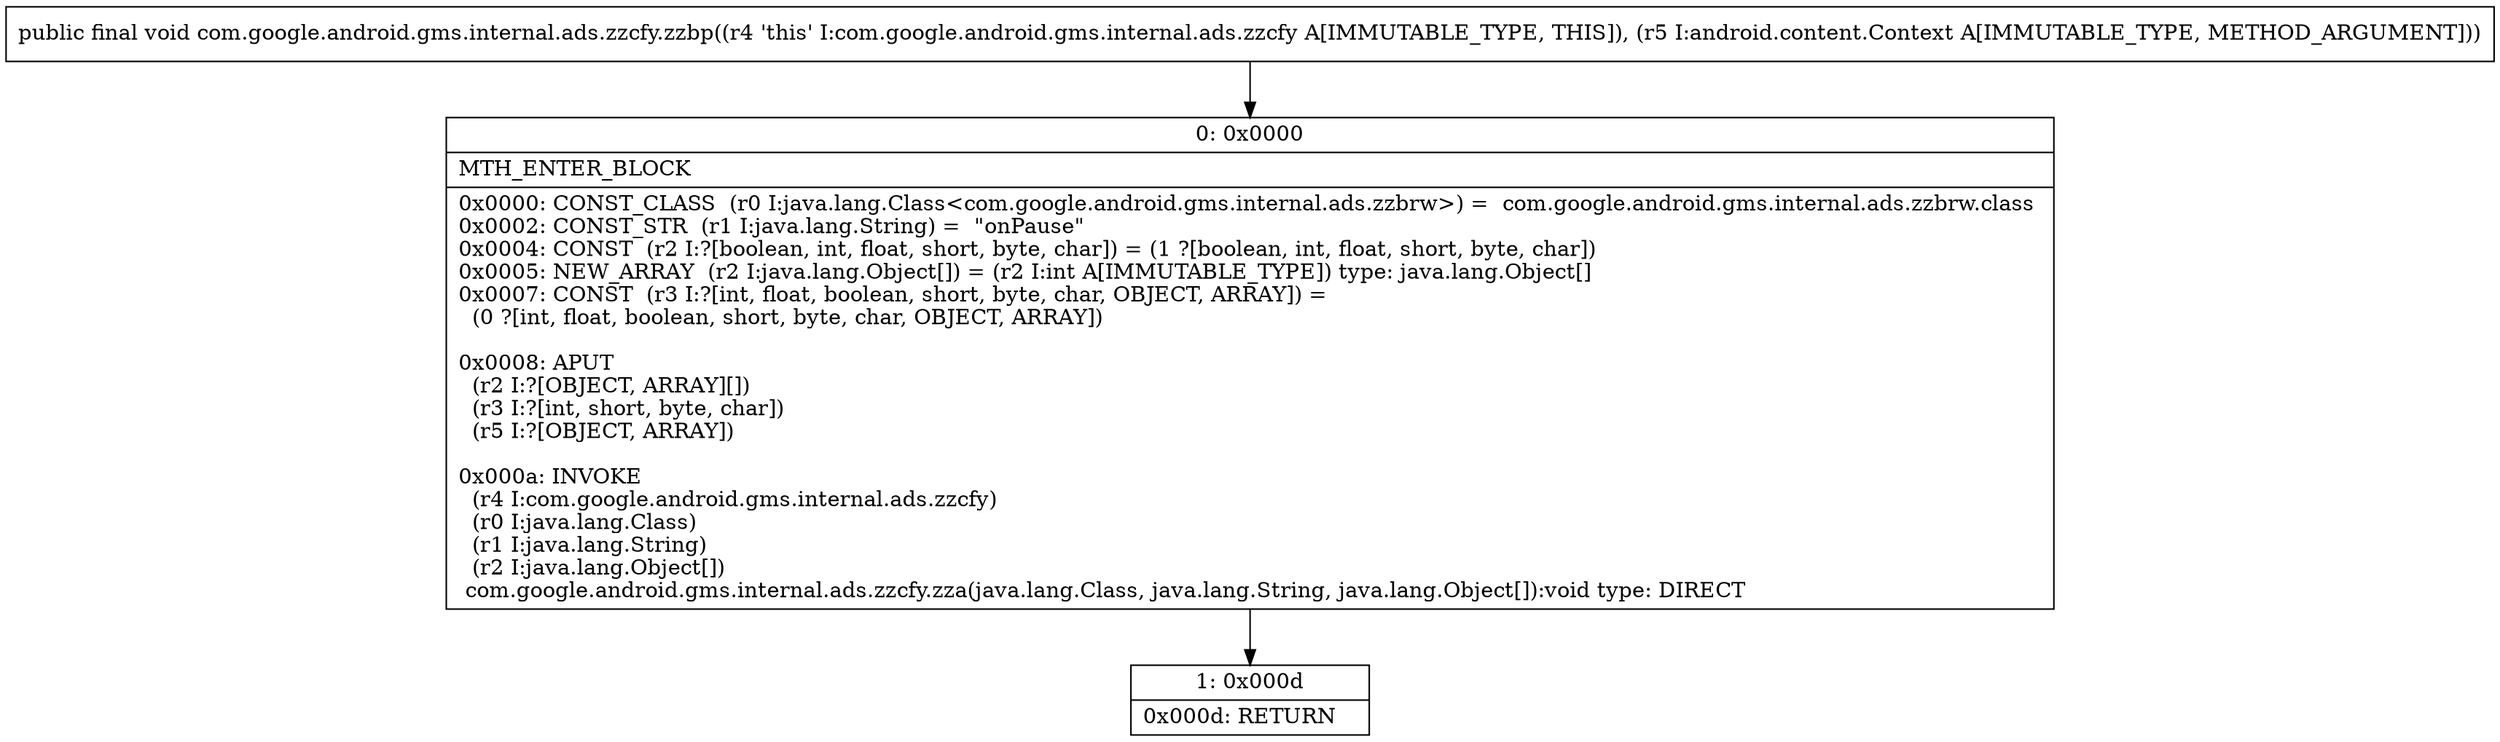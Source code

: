 digraph "CFG forcom.google.android.gms.internal.ads.zzcfy.zzbp(Landroid\/content\/Context;)V" {
Node_0 [shape=record,label="{0\:\ 0x0000|MTH_ENTER_BLOCK\l|0x0000: CONST_CLASS  (r0 I:java.lang.Class\<com.google.android.gms.internal.ads.zzbrw\>) =  com.google.android.gms.internal.ads.zzbrw.class \l0x0002: CONST_STR  (r1 I:java.lang.String) =  \"onPause\" \l0x0004: CONST  (r2 I:?[boolean, int, float, short, byte, char]) = (1 ?[boolean, int, float, short, byte, char]) \l0x0005: NEW_ARRAY  (r2 I:java.lang.Object[]) = (r2 I:int A[IMMUTABLE_TYPE]) type: java.lang.Object[] \l0x0007: CONST  (r3 I:?[int, float, boolean, short, byte, char, OBJECT, ARRAY]) = \l  (0 ?[int, float, boolean, short, byte, char, OBJECT, ARRAY])\l \l0x0008: APUT  \l  (r2 I:?[OBJECT, ARRAY][])\l  (r3 I:?[int, short, byte, char])\l  (r5 I:?[OBJECT, ARRAY])\l \l0x000a: INVOKE  \l  (r4 I:com.google.android.gms.internal.ads.zzcfy)\l  (r0 I:java.lang.Class)\l  (r1 I:java.lang.String)\l  (r2 I:java.lang.Object[])\l com.google.android.gms.internal.ads.zzcfy.zza(java.lang.Class, java.lang.String, java.lang.Object[]):void type: DIRECT \l}"];
Node_1 [shape=record,label="{1\:\ 0x000d|0x000d: RETURN   \l}"];
MethodNode[shape=record,label="{public final void com.google.android.gms.internal.ads.zzcfy.zzbp((r4 'this' I:com.google.android.gms.internal.ads.zzcfy A[IMMUTABLE_TYPE, THIS]), (r5 I:android.content.Context A[IMMUTABLE_TYPE, METHOD_ARGUMENT])) }"];
MethodNode -> Node_0;
Node_0 -> Node_1;
}

